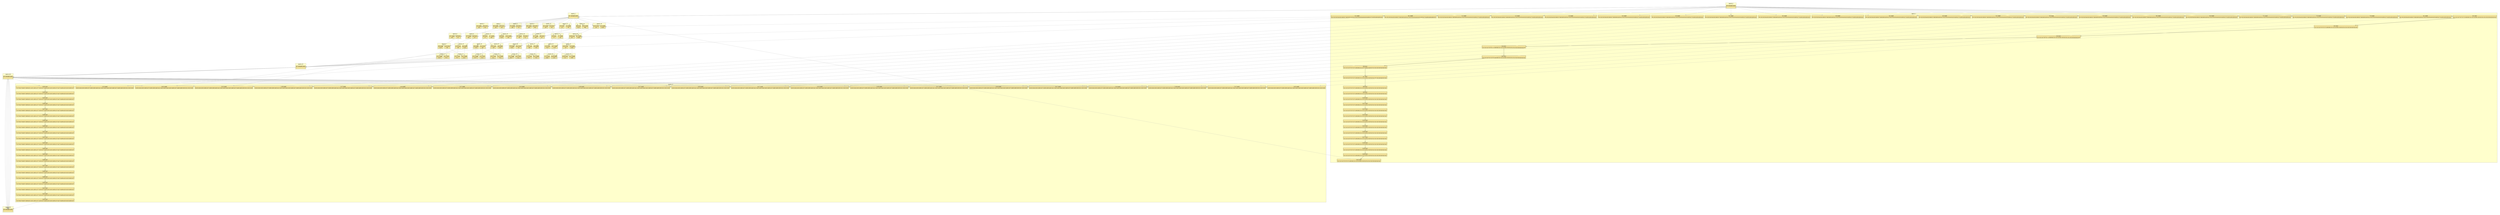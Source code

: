digraph{node[shape=none margin=0 style=filled colorscheme=ylorrd9 fillcolor=2];compound=true;splines=line;subgraph clusterdummy0_0{style=invis;subgraph clusterdummy0_1{style=invis;subgraph clusterdummy0_2{style=invis;subgraph cluster0{style=dashed;colorscheme=ylorrd9;bgcolor=1;edge[arrowhead=empty];label=epoch_0;188[label=<<table border="0" cellborder="0" cellspacing="0"><tr><td>0:0 merged_barr</td></tr><hr/><tr><td> </td></tr></table>>];}}}}subgraph clusterdummy1_0{style=invis;subgraph clusterdummy1_1{style=invis;subgraph clusterdummy1_2{style=invis;subgraph cluster1{style=dashed;colorscheme=ylorrd9;bgcolor=1;edge[arrowhead=empty];label=epoch_1;1[label=<<table border="0" cellborder="0" cellspacing="0"><tr><td>0:1 recv</td></tr><hr/><tr><td> 1:1 1:2 1:3 7:3 7:2 7:1 6:3 6:2 2:1 2:2 2:3 6:1 5:3 5:2 5:1 3:1 3:2 3:3 4:3 4:2 4:1 </td></tr></table>>];2[label=<<table border="0" cellborder="0" cellspacing="0"><tr><td>0:2 recv</td></tr><hr/><tr><td> 1:1 1:2 1:3 7:3 7:2 7:1 6:3 6:2 2:1 2:2 2:3 6:1 5:3 5:2 5:1 3:1 3:2 3:3 4:3 4:2 4:1 </td></tr></table>>];1->2;3[label=<<table border="0" cellborder="0" cellspacing="0"><tr><td>0:3 recv</td></tr><hr/><tr><td> 1:1 1:2 1:3 7:3 7:2 7:1 6:3 6:2 2:1 2:2 2:3 6:1 5:3 5:2 5:1 3:1 3:2 3:3 4:3 4:2 4:1 </td></tr></table>>];2->3;4[label=<<table border="0" cellborder="0" cellspacing="0"><tr><td>0:4 recv</td></tr><hr/><tr><td> 1:1 1:2 1:3 7:3 7:2 7:1 6:3 6:2 2:1 2:2 2:3 6:1 5:3 5:2 5:1 3:1 3:2 3:3 4:3 4:2 4:1 </td></tr></table>>];3->4;5[label=<<table border="0" cellborder="0" cellspacing="0"><tr><td>0:5 recv</td></tr><hr/><tr><td> 1:1 1:2 1:3 7:3 7:2 7:1 6:3 6:2 2:1 2:2 2:3 6:1 5:3 5:2 5:1 3:1 3:2 3:3 4:3 4:2 4:1 </td></tr></table>>];4->5;6[label=<<table border="0" cellborder="0" cellspacing="0"><tr><td>0:6 recv</td></tr><hr/><tr><td> 1:1 1:2 1:3 7:3 7:2 7:1 6:3 6:2 2:1 2:2 2:3 6:1 5:3 5:2 5:1 3:1 3:2 3:3 4:3 4:2 4:1 </td></tr></table>>];5->6;7[label=<<table border="0" cellborder="0" cellspacing="0"><tr><td>0:7 recv</td></tr><hr/><tr><td> 1:1 1:2 1:3 7:3 7:2 7:1 6:3 6:2 2:1 2:2 2:3 6:1 5:3 5:2 5:1 3:1 3:2 3:3 4:3 4:2 4:1 </td></tr></table>>];6->7;8[label=<<table border="0" cellborder="0" cellspacing="0"><tr><td>0:8 recv</td></tr><hr/><tr><td> 1:1 1:2 1:3 7:3 7:2 7:1 6:3 6:2 2:1 2:2 2:3 6:1 5:3 5:2 5:1 3:1 3:2 3:3 4:3 4:2 4:1 </td></tr></table>>];7->8;9[label=<<table border="0" cellborder="0" cellspacing="0"><tr><td>0:9 recv</td></tr><hr/><tr><td> 1:1 1:2 1:3 7:3 7:2 7:1 6:3 6:2 2:1 2:2 2:3 6:1 5:3 5:2 5:1 3:1 3:2 3:3 4:3 4:2 4:1 </td></tr></table>>];8->9;10[label=<<table border="0" cellborder="0" cellspacing="0"><tr><td>0:10 recv</td></tr><hr/><tr><td> 1:1 1:2 1:3 7:3 7:2 7:1 6:3 6:2 2:1 2:2 2:3 6:1 5:3 5:2 5:1 3:1 3:2 3:3 4:3 4:2 4:1 </td></tr></table>>];9->10;11[label=<<table border="0" cellborder="0" cellspacing="0"><tr><td>0:11 recv</td></tr><hr/><tr><td> 1:1 1:2 1:3 7:3 7:2 7:1 6:3 6:2 2:1 2:2 2:3 6:1 5:3 5:2 5:1 3:1 3:2 3:3 4:3 4:2 4:1 </td></tr></table>>];10->11;12[label=<<table border="0" cellborder="0" cellspacing="0"><tr><td>0:12 recv</td></tr><hr/><tr><td> 1:1 1:2 1:3 7:3 7:2 7:1 6:3 6:2 2:1 2:2 2:3 6:1 5:3 5:2 5:1 3:1 3:2 3:3 4:3 4:2 4:1 </td></tr></table>>];11->12;13[label=<<table border="0" cellborder="0" cellspacing="0"><tr><td>0:13 recv</td></tr><hr/><tr><td> 1:1 1:2 1:3 7:3 7:2 7:1 6:3 6:2 2:1 2:2 2:3 6:1 5:3 5:2 5:1 3:1 3:2 3:3 4:3 4:2 4:1 </td></tr></table>>];12->13;14[label=<<table border="0" cellborder="0" cellspacing="0"><tr><td>0:14 recv</td></tr><hr/><tr><td> 1:1 1:2 1:3 7:3 7:2 7:1 6:3 6:2 2:1 2:2 2:3 6:1 5:3 5:2 5:1 3:1 3:2 3:3 4:3 4:2 4:1 </td></tr></table>>];13->14;15[label=<<table border="0" cellborder="0" cellspacing="0"><tr><td>0:15 recv</td></tr><hr/><tr><td> 1:1 1:2 1:3 7:3 7:2 7:1 6:3 6:2 2:1 2:2 2:3 6:1 5:3 5:2 5:1 3:1 3:2 3:3 4:3 4:2 4:1 </td></tr></table>>];14->15;16[label=<<table border="0" cellborder="0" cellspacing="0"><tr><td>0:16 recv</td></tr><hr/><tr><td> 1:1 1:2 1:3 7:3 7:2 7:1 6:3 6:2 2:1 2:2 2:3 6:1 5:3 5:2 5:1 3:1 3:2 3:3 4:3 4:2 4:1 </td></tr></table>>];15->16;17[label=<<table border="0" cellborder="0" cellspacing="0"><tr><td>0:17 recv</td></tr><hr/><tr><td> 1:1 1:2 1:3 7:3 7:2 7:1 6:3 6:2 2:1 2:2 2:3 6:1 5:3 5:2 5:1 3:1 3:2 3:3 4:3 4:2 4:1 </td></tr></table>>];16->17;18[label=<<table border="0" cellborder="0" cellspacing="0"><tr><td>0:18 recv</td></tr><hr/><tr><td> 1:1 1:2 1:3 7:3 7:2 7:1 6:3 6:2 2:1 2:2 2:3 6:1 5:3 5:2 5:1 3:1 3:2 3:3 4:3 4:2 4:1 </td></tr></table>>];17->18;19[label=<<table border="0" cellborder="0" cellspacing="0"><tr><td>0:19 recv</td></tr><hr/><tr><td> 1:1 1:2 1:3 7:3 7:2 7:1 6:3 6:2 2:1 2:2 2:3 6:1 5:3 5:2 5:1 3:1 3:2 3:3 4:3 4:2 4:1 </td></tr></table>>];18->19;20[label=<<table border="0" cellborder="0" cellspacing="0"><tr><td>0:20 recv</td></tr><hr/><tr><td> 1:1 1:2 1:3 7:3 7:2 7:1 6:3 6:2 2:1 2:2 2:3 6:1 5:3 5:2 5:1 3:1 3:2 3:3 4:3 4:2 4:1 </td></tr></table>>];19->20;21[label=<<table border="0" cellborder="0" cellspacing="0"><tr><td>0:21 recv</td></tr><hr/><tr><td> 1:1 1:2 1:3 7:3 7:2 7:1 6:3 6:2 2:1 2:2 2:3 6:1 5:3 5:2 5:1 3:1 3:2 3:3 4:3 4:2 4:1 </td></tr></table>>];20->21;56[label=<<table border="0" cellborder="0" cellspacing="0"><tr><td>1:1 send</td></tr><hr/><tr><td> 0:1 0:2 0:3 0:4 0:5 0:6 0:7 0:8 0:9 0:10 0:11 0:12 0:13 0:14 0:15 0:16 0:17 0:18 0:19 0:20 0:21 </td></tr></table>>];57[label=<<table border="0" cellborder="0" cellspacing="0"><tr><td>1:2 send</td></tr><hr/><tr><td> 0:1 0:2 0:3 0:4 0:5 0:6 0:7 0:8 0:9 0:10 0:11 0:12 0:13 0:14 0:15 0:16 0:17 0:18 0:19 0:20 0:21 </td></tr></table>>];58[label=<<table border="0" cellborder="0" cellspacing="0"><tr><td>1:3 send</td></tr><hr/><tr><td> 0:1 0:2 0:3 0:4 0:5 0:6 0:7 0:8 0:9 0:10 0:11 0:12 0:13 0:14 0:15 0:16 0:17 0:18 0:19 0:20 0:21 </td></tr></table>>];75[label=<<table border="0" cellborder="0" cellspacing="0"><tr><td>2:1 send</td></tr><hr/><tr><td> 0:1 0:2 0:3 0:4 0:5 0:6 0:7 0:8 0:9 0:10 0:11 0:12 0:13 0:14 0:15 0:16 0:17 0:18 0:19 0:20 0:21 </td></tr></table>>];76[label=<<table border="0" cellborder="0" cellspacing="0"><tr><td>2:2 send</td></tr><hr/><tr><td> 0:1 0:2 0:3 0:4 0:5 0:6 0:7 0:8 0:9 0:10 0:11 0:12 0:13 0:14 0:15 0:16 0:17 0:18 0:19 0:20 0:21 </td></tr></table>>];77[label=<<table border="0" cellborder="0" cellspacing="0"><tr><td>2:3 send</td></tr><hr/><tr><td> 0:1 0:2 0:3 0:4 0:5 0:6 0:7 0:8 0:9 0:10 0:11 0:12 0:13 0:14 0:15 0:16 0:17 0:18 0:19 0:20 0:21 </td></tr></table>>];94[label=<<table border="0" cellborder="0" cellspacing="0"><tr><td>3:1 send</td></tr><hr/><tr><td> 0:1 0:2 0:3 0:4 0:5 0:6 0:7 0:8 0:9 0:10 0:11 0:12 0:13 0:14 0:15 0:16 0:17 0:18 0:19 0:20 0:21 </td></tr></table>>];95[label=<<table border="0" cellborder="0" cellspacing="0"><tr><td>3:2 send</td></tr><hr/><tr><td> 0:1 0:2 0:3 0:4 0:5 0:6 0:7 0:8 0:9 0:10 0:11 0:12 0:13 0:14 0:15 0:16 0:17 0:18 0:19 0:20 0:21 </td></tr></table>>];96[label=<<table border="0" cellborder="0" cellspacing="0"><tr><td>3:3 send</td></tr><hr/><tr><td> 0:1 0:2 0:3 0:4 0:5 0:6 0:7 0:8 0:9 0:10 0:11 0:12 0:13 0:14 0:15 0:16 0:17 0:18 0:19 0:20 0:21 </td></tr></table>>];113[label=<<table border="0" cellborder="0" cellspacing="0"><tr><td>4:1 send</td></tr><hr/><tr><td> 0:1 0:2 0:3 0:4 0:5 0:6 0:7 0:8 0:9 0:10 0:11 0:12 0:13 0:14 0:15 0:16 0:17 0:18 0:19 0:20 0:21 </td></tr></table>>];114[label=<<table border="0" cellborder="0" cellspacing="0"><tr><td>4:2 send</td></tr><hr/><tr><td> 0:1 0:2 0:3 0:4 0:5 0:6 0:7 0:8 0:9 0:10 0:11 0:12 0:13 0:14 0:15 0:16 0:17 0:18 0:19 0:20 0:21 </td></tr></table>>];115[label=<<table border="0" cellborder="0" cellspacing="0"><tr><td>4:3 send</td></tr><hr/><tr><td> 0:1 0:2 0:3 0:4 0:5 0:6 0:7 0:8 0:9 0:10 0:11 0:12 0:13 0:14 0:15 0:16 0:17 0:18 0:19 0:20 0:21 </td></tr></table>>];132[label=<<table border="0" cellborder="0" cellspacing="0"><tr><td>5:1 send</td></tr><hr/><tr><td> 0:1 0:2 0:3 0:4 0:5 0:6 0:7 0:8 0:9 0:10 0:11 0:12 0:13 0:14 0:15 0:16 0:17 0:18 0:19 0:20 0:21 </td></tr></table>>];133[label=<<table border="0" cellborder="0" cellspacing="0"><tr><td>5:2 send</td></tr><hr/><tr><td> 0:1 0:2 0:3 0:4 0:5 0:6 0:7 0:8 0:9 0:10 0:11 0:12 0:13 0:14 0:15 0:16 0:17 0:18 0:19 0:20 0:21 </td></tr></table>>];134[label=<<table border="0" cellborder="0" cellspacing="0"><tr><td>5:3 send</td></tr><hr/><tr><td> 0:1 0:2 0:3 0:4 0:5 0:6 0:7 0:8 0:9 0:10 0:11 0:12 0:13 0:14 0:15 0:16 0:17 0:18 0:19 0:20 0:21 </td></tr></table>>];151[label=<<table border="0" cellborder="0" cellspacing="0"><tr><td>6:1 send</td></tr><hr/><tr><td> 0:1 0:2 0:3 0:4 0:5 0:6 0:7 0:8 0:9 0:10 0:11 0:12 0:13 0:14 0:15 0:16 0:17 0:18 0:19 0:20 0:21 </td></tr></table>>];152[label=<<table border="0" cellborder="0" cellspacing="0"><tr><td>6:2 send</td></tr><hr/><tr><td> 0:1 0:2 0:3 0:4 0:5 0:6 0:7 0:8 0:9 0:10 0:11 0:12 0:13 0:14 0:15 0:16 0:17 0:18 0:19 0:20 0:21 </td></tr></table>>];153[label=<<table border="0" cellborder="0" cellspacing="0"><tr><td>6:3 send</td></tr><hr/><tr><td> 0:1 0:2 0:3 0:4 0:5 0:6 0:7 0:8 0:9 0:10 0:11 0:12 0:13 0:14 0:15 0:16 0:17 0:18 0:19 0:20 0:21 </td></tr></table>>];170[label=<<table border="0" cellborder="0" cellspacing="0"><tr><td>7:1 send</td></tr><hr/><tr><td> 0:1 0:2 0:3 0:4 0:5 0:6 0:7 0:8 0:9 0:10 0:11 0:12 0:13 0:14 0:15 0:16 0:17 0:18 0:19 0:20 0:21 </td></tr></table>>];171[label=<<table border="0" cellborder="0" cellspacing="0"><tr><td>7:2 send</td></tr><hr/><tr><td> 0:1 0:2 0:3 0:4 0:5 0:6 0:7 0:8 0:9 0:10 0:11 0:12 0:13 0:14 0:15 0:16 0:17 0:18 0:19 0:20 0:21 </td></tr></table>>];172[label=<<table border="0" cellborder="0" cellspacing="0"><tr><td>7:3 send</td></tr><hr/><tr><td> 0:1 0:2 0:3 0:4 0:5 0:6 0:7 0:8 0:9 0:10 0:11 0:12 0:13 0:14 0:15 0:16 0:17 0:18 0:19 0:20 0:21 </td></tr></table>>];}}}}subgraph clusterdummy2_0{style=invis;subgraph clusterdummy2_1{style=invis;subgraph clusterdummy2_2{style=invis;subgraph cluster2{style=dashed;colorscheme=ylorrd9;bgcolor=1;edge[arrowhead=empty];label=epoch_2;189[label=<<table border="0" cellborder="0" cellspacing="0"><tr><td>0:1 merged_barr</td></tr><hr/><tr><td> </td></tr></table>>];}}}}subgraph clusterdummy3_0{style=invis;subgraph clusterdummy3_1{style=invis;subgraph clusterdummy3_2{style=invis;subgraph cluster3{style=dashed;colorscheme=ylorrd9;bgcolor=1;edge[arrowhead=empty];label=epoch_3;137[label=<<table border="0" cellborder="0" cellspacing="0"><tr><td>5:6 recv</td></tr><hr/><tr><td> 7:5 </td></tr></table>>];174[label=<<table border="0" cellborder="0" cellspacing="0"><tr><td>7:5 send</td></tr><hr/><tr><td> 5:6 </td></tr></table>>];}}}}subgraph clusterdummy4_0{style=invis;subgraph clusterdummy4_1{style=invis;subgraph clusterdummy4_2{style=invis;subgraph cluster4{style=dashed;colorscheme=ylorrd9;bgcolor=1;edge[arrowhead=empty];label=epoch_4;118[label=<<table border="0" cellborder="0" cellspacing="0"><tr><td>4:6 recv</td></tr><hr/><tr><td> 6:5 </td></tr></table>>];155[label=<<table border="0" cellborder="0" cellspacing="0"><tr><td>6:5 send</td></tr><hr/><tr><td> 4:6 </td></tr></table>>];}}}}subgraph clusterdummy5_0{style=invis;subgraph clusterdummy5_1{style=invis;subgraph clusterdummy5_2{style=invis;subgraph cluster5{style=dashed;colorscheme=ylorrd9;bgcolor=1;edge[arrowhead=empty];label=epoch_5;99[label=<<table border="0" cellborder="0" cellspacing="0"><tr><td>3:6 recv</td></tr><hr/><tr><td> 5:5 </td></tr></table>>];136[label=<<table border="0" cellborder="0" cellspacing="0"><tr><td>5:5 send</td></tr><hr/><tr><td> 3:6 </td></tr></table>>];}}}}subgraph clusterdummy6_0{style=invis;subgraph clusterdummy6_1{style=invis;subgraph clusterdummy6_2{style=invis;subgraph cluster6{style=dashed;colorscheme=ylorrd9;bgcolor=1;edge[arrowhead=empty];label=epoch_6;100[label=<<table border="0" cellborder="0" cellspacing="0"><tr><td>3:7 send</td></tr><hr/><tr><td> 5:8 </td></tr></table>>];139[label=<<table border="0" cellborder="0" cellspacing="0"><tr><td>5:8 recv</td></tr><hr/><tr><td> 3:7 </td></tr></table>>];}}}}subgraph clusterdummy7_0{style=invis;subgraph clusterdummy7_1{style=invis;subgraph clusterdummy7_2{style=invis;subgraph cluster7{style=dashed;colorscheme=ylorrd9;bgcolor=1;edge[arrowhead=empty];label=epoch_7;80[label=<<table border="0" cellborder="0" cellspacing="0"><tr><td>2:6 recv</td></tr><hr/><tr><td> 4:5 </td></tr></table>>];117[label=<<table border="0" cellborder="0" cellspacing="0"><tr><td>4:5 send</td></tr><hr/><tr><td> 2:6 </td></tr></table>>];}}}}subgraph clusterdummy8_0{style=invis;subgraph clusterdummy8_1{style=invis;subgraph clusterdummy8_2{style=invis;subgraph cluster8{style=dashed;colorscheme=ylorrd9;bgcolor=1;edge[arrowhead=empty];label=epoch_8;81[label=<<table border="0" cellborder="0" cellspacing="0"><tr><td>2:7 send</td></tr><hr/><tr><td> 4:8 </td></tr></table>>];120[label=<<table border="0" cellborder="0" cellspacing="0"><tr><td>4:8 recv</td></tr><hr/><tr><td> 2:7 </td></tr></table>>];}}}}subgraph clusterdummy9_0{style=invis;subgraph clusterdummy9_1{style=invis;subgraph clusterdummy9_2{style=invis;subgraph cluster9{style=dashed;colorscheme=ylorrd9;bgcolor=1;edge[arrowhead=empty];label=epoch_9;122[label=<<table border="0" cellborder="0" cellspacing="0"><tr><td>4:10 recv</td></tr><hr/><tr><td> 5:9 </td></tr></table>>];140[label=<<table border="0" cellborder="0" cellspacing="0"><tr><td>5:9 send</td></tr><hr/><tr><td> 4:10 </td></tr></table>>];}}}}subgraph clusterdummy10_0{style=invis;subgraph clusterdummy10_1{style=invis;subgraph clusterdummy10_2{style=invis;subgraph cluster10{style=dashed;colorscheme=ylorrd9;bgcolor=1;edge[arrowhead=empty];label=epoch_10;121[label=<<table border="0" cellborder="0" cellspacing="0"><tr><td>4:9 send</td></tr><hr/><tr><td> 5:10 </td></tr></table>>];141[label=<<table border="0" cellborder="0" cellspacing="0"><tr><td>5:10 recv</td></tr><hr/><tr><td> 4:9 </td></tr></table>>];}}}}subgraph clusterdummy11_0{style=invis;subgraph clusterdummy11_1{style=invis;subgraph clusterdummy11_2{style=invis;subgraph cluster11{style=dashed;colorscheme=ylorrd9;bgcolor=1;edge[arrowhead=empty];label=epoch_11;124[label=<<table border="0" cellborder="0" cellspacing="0"><tr><td>4:12 recv</td></tr><hr/><tr><td> 5:11 </td></tr></table>>];142[label=<<table border="0" cellborder="0" cellspacing="0"><tr><td>5:11 send</td></tr><hr/><tr><td> 4:12 </td></tr></table>>];}}}}subgraph clusterdummy12_0{style=invis;subgraph clusterdummy12_1{style=invis;subgraph clusterdummy12_2{style=invis;subgraph cluster12{style=dashed;colorscheme=ylorrd9;bgcolor=1;edge[arrowhead=empty];label=epoch_12;123[label=<<table border="0" cellborder="0" cellspacing="0"><tr><td>4:11 send</td></tr><hr/><tr><td> 5:12 </td></tr></table>>];143[label=<<table border="0" cellborder="0" cellspacing="0"><tr><td>5:12 recv</td></tr><hr/><tr><td> 4:11 </td></tr></table>>];}}}}subgraph clusterdummy13_0{style=invis;subgraph clusterdummy13_1{style=invis;subgraph clusterdummy13_2{style=invis;subgraph cluster13{style=dashed;colorscheme=ylorrd9;bgcolor=1;edge[arrowhead=empty];label=epoch_13;61[label=<<table border="0" cellborder="0" cellspacing="0"><tr><td>1:6 recv</td></tr><hr/><tr><td> 3:5 </td></tr></table>>];98[label=<<table border="0" cellborder="0" cellspacing="0"><tr><td>3:5 send</td></tr><hr/><tr><td> 1:6 </td></tr></table>>];}}}}subgraph clusterdummy14_0{style=invis;subgraph clusterdummy14_1{style=invis;subgraph clusterdummy14_2{style=invis;subgraph cluster14{style=dashed;colorscheme=ylorrd9;bgcolor=1;edge[arrowhead=empty];label=epoch_14;62[label=<<table border="0" cellborder="0" cellspacing="0"><tr><td>1:7 send</td></tr><hr/><tr><td> 3:8 </td></tr></table>>];101[label=<<table border="0" cellborder="0" cellspacing="0"><tr><td>3:8 recv</td></tr><hr/><tr><td> 1:7 </td></tr></table>>];}}}}subgraph clusterdummy15_0{style=invis;subgraph clusterdummy15_1{style=invis;subgraph clusterdummy15_2{style=invis;subgraph cluster15{style=dashed;colorscheme=ylorrd9;bgcolor=1;edge[arrowhead=empty];label=epoch_15;60[label=<<table border="0" cellborder="0" cellspacing="0"><tr><td>1:5 send</td></tr><hr/><tr><td> 7:6 </td></tr></table>>];175[label=<<table border="0" cellborder="0" cellspacing="0"><tr><td>7:6 recv</td></tr><hr/><tr><td> 1:5 </td></tr></table>>];}}}}subgraph clusterdummy16_0{style=invis;subgraph clusterdummy16_1{style=invis;subgraph clusterdummy16_2{style=invis;subgraph cluster16{style=dashed;colorscheme=ylorrd9;bgcolor=1;edge[arrowhead=empty];label=epoch_16;138[label=<<table border="0" cellborder="0" cellspacing="0"><tr><td>5:7 send</td></tr><hr/><tr><td> 7:8 </td></tr></table>>];177[label=<<table border="0" cellborder="0" cellspacing="0"><tr><td>7:8 recv</td></tr><hr/><tr><td> 5:7 </td></tr></table>>];}}}}subgraph clusterdummy17_0{style=invis;subgraph clusterdummy17_1{style=invis;subgraph clusterdummy17_2{style=invis;subgraph cluster17{style=dashed;colorscheme=ylorrd9;bgcolor=1;edge[arrowhead=empty];label=epoch_17;63[label=<<table border="0" cellborder="0" cellspacing="0"><tr><td>1:8 recv</td></tr><hr/><tr><td> 7:7 </td></tr></table>>];176[label=<<table border="0" cellborder="0" cellspacing="0"><tr><td>7:7 send</td></tr><hr/><tr><td> 1:8 </td></tr></table>>];}}}}subgraph clusterdummy18_0{style=invis;subgraph clusterdummy18_1{style=invis;subgraph clusterdummy18_2{style=invis;subgraph cluster18{style=dashed;colorscheme=ylorrd9;bgcolor=1;edge[arrowhead=empty];label=epoch_18;24[label=<<table border="0" cellborder="0" cellspacing="0"><tr><td>0:24 recv</td></tr><hr/><tr><td> 2:5 </td></tr></table>>];79[label=<<table border="0" cellborder="0" cellspacing="0"><tr><td>2:5 send</td></tr><hr/><tr><td> 0:24 </td></tr></table>>];}}}}subgraph clusterdummy19_0{style=invis;subgraph clusterdummy19_1{style=invis;subgraph clusterdummy19_2{style=invis;subgraph cluster19{style=dashed;colorscheme=ylorrd9;bgcolor=1;edge[arrowhead=empty];label=epoch_19;25[label=<<table border="0" cellborder="0" cellspacing="0"><tr><td>0:25 send</td></tr><hr/><tr><td> 2:8 </td></tr></table>>];82[label=<<table border="0" cellborder="0" cellspacing="0"><tr><td>2:8 recv</td></tr><hr/><tr><td> 0:25 </td></tr></table>>];}}}}subgraph clusterdummy20_0{style=invis;subgraph clusterdummy20_1{style=invis;subgraph clusterdummy20_2{style=invis;subgraph cluster20{style=dashed;colorscheme=ylorrd9;bgcolor=1;edge[arrowhead=empty];label=epoch_20;84[label=<<table border="0" cellborder="0" cellspacing="0"><tr><td>2:10 recv</td></tr><hr/><tr><td> 3:9 </td></tr></table>>];102[label=<<table border="0" cellborder="0" cellspacing="0"><tr><td>3:9 send</td></tr><hr/><tr><td> 2:10 </td></tr></table>>];}}}}subgraph clusterdummy21_0{style=invis;subgraph clusterdummy21_1{style=invis;subgraph clusterdummy21_2{style=invis;subgraph cluster21{style=dashed;colorscheme=ylorrd9;bgcolor=1;edge[arrowhead=empty];label=epoch_21;83[label=<<table border="0" cellborder="0" cellspacing="0"><tr><td>2:9 send</td></tr><hr/><tr><td> 3:10 </td></tr></table>>];103[label=<<table border="0" cellborder="0" cellspacing="0"><tr><td>3:10 recv</td></tr><hr/><tr><td> 2:9 </td></tr></table>>];}}}}subgraph clusterdummy22_0{style=invis;subgraph clusterdummy22_1{style=invis;subgraph clusterdummy22_2{style=invis;subgraph cluster22{style=dashed;colorscheme=ylorrd9;bgcolor=1;edge[arrowhead=empty];label=epoch_22;86[label=<<table border="0" cellborder="0" cellspacing="0"><tr><td>2:12 recv</td></tr><hr/><tr><td> 3:11 </td></tr></table>>];104[label=<<table border="0" cellborder="0" cellspacing="0"><tr><td>3:11 send</td></tr><hr/><tr><td> 2:12 </td></tr></table>>];}}}}subgraph clusterdummy23_0{style=invis;subgraph clusterdummy23_1{style=invis;subgraph clusterdummy23_2{style=invis;subgraph cluster23{style=dashed;colorscheme=ylorrd9;bgcolor=1;edge[arrowhead=empty];label=epoch_23;85[label=<<table border="0" cellborder="0" cellspacing="0"><tr><td>2:11 send</td></tr><hr/><tr><td> 3:12 </td></tr></table>>];105[label=<<table border="0" cellborder="0" cellspacing="0"><tr><td>3:12 recv</td></tr><hr/><tr><td> 2:11 </td></tr></table>>];}}}}subgraph clusterdummy24_0{style=invis;subgraph clusterdummy24_1{style=invis;subgraph clusterdummy24_2{style=invis;subgraph cluster24{style=dashed;colorscheme=ylorrd9;bgcolor=1;edge[arrowhead=empty];label=epoch_24;23[label=<<table border="0" cellborder="0" cellspacing="0"><tr><td>0:23 send</td></tr><hr/><tr><td> 6:6 </td></tr></table>>];156[label=<<table border="0" cellborder="0" cellspacing="0"><tr><td>6:6 recv</td></tr><hr/><tr><td> 0:23 </td></tr></table>>];}}}}subgraph clusterdummy25_0{style=invis;subgraph clusterdummy25_1{style=invis;subgraph clusterdummy25_2{style=invis;subgraph cluster25{style=dashed;colorscheme=ylorrd9;bgcolor=1;edge[arrowhead=empty];label=epoch_25;119[label=<<table border="0" cellborder="0" cellspacing="0"><tr><td>4:7 send</td></tr><hr/><tr><td> 6:8 </td></tr></table>>];158[label=<<table border="0" cellborder="0" cellspacing="0"><tr><td>6:8 recv</td></tr><hr/><tr><td> 4:7 </td></tr></table>>];}}}}subgraph clusterdummy26_0{style=invis;subgraph clusterdummy26_1{style=invis;subgraph clusterdummy26_2{style=invis;subgraph cluster26{style=dashed;colorscheme=ylorrd9;bgcolor=1;edge[arrowhead=empty];label=epoch_26;160[label=<<table border="0" cellborder="0" cellspacing="0"><tr><td>6:10 recv</td></tr><hr/><tr><td> 7:9 </td></tr></table>>];178[label=<<table border="0" cellborder="0" cellspacing="0"><tr><td>7:9 send</td></tr><hr/><tr><td> 6:10 </td></tr></table>>];}}}}subgraph clusterdummy27_0{style=invis;subgraph clusterdummy27_1{style=invis;subgraph clusterdummy27_2{style=invis;subgraph cluster27{style=dashed;colorscheme=ylorrd9;bgcolor=1;edge[arrowhead=empty];label=epoch_27;159[label=<<table border="0" cellborder="0" cellspacing="0"><tr><td>6:9 send</td></tr><hr/><tr><td> 7:10 </td></tr></table>>];179[label=<<table border="0" cellborder="0" cellspacing="0"><tr><td>7:10 recv</td></tr><hr/><tr><td> 6:9 </td></tr></table>>];}}}}subgraph clusterdummy28_0{style=invis;subgraph clusterdummy28_1{style=invis;subgraph clusterdummy28_2{style=invis;subgraph cluster28{style=dashed;colorscheme=ylorrd9;bgcolor=1;edge[arrowhead=empty];label=epoch_28;162[label=<<table border="0" cellborder="0" cellspacing="0"><tr><td>6:12 recv</td></tr><hr/><tr><td> 7:11 </td></tr></table>>];180[label=<<table border="0" cellborder="0" cellspacing="0"><tr><td>7:11 send</td></tr><hr/><tr><td> 6:12 </td></tr></table>>];}}}}subgraph clusterdummy29_0{style=invis;subgraph clusterdummy29_1{style=invis;subgraph clusterdummy29_2{style=invis;subgraph cluster29{style=dashed;colorscheme=ylorrd9;bgcolor=1;edge[arrowhead=empty];label=epoch_29;161[label=<<table border="0" cellborder="0" cellspacing="0"><tr><td>6:11 send</td></tr><hr/><tr><td> 7:12 </td></tr></table>>];181[label=<<table border="0" cellborder="0" cellspacing="0"><tr><td>7:12 recv</td></tr><hr/><tr><td> 6:11 </td></tr></table>>];}}}}subgraph clusterdummy30_0{style=invis;subgraph clusterdummy30_1{style=invis;subgraph clusterdummy30_2{style=invis;subgraph cluster30{style=dashed;colorscheme=ylorrd9;bgcolor=1;edge[arrowhead=empty];label=epoch_30;26[label=<<table border="0" cellborder="0" cellspacing="0"><tr><td>0:26 recv</td></tr><hr/><tr><td> 6:7 </td></tr></table>>];157[label=<<table border="0" cellborder="0" cellspacing="0"><tr><td>6:7 send</td></tr><hr/><tr><td> 0:26 </td></tr></table>>];}}}}subgraph clusterdummy31_0{style=invis;subgraph clusterdummy31_1{style=invis;subgraph clusterdummy31_2{style=invis;subgraph cluster31{style=dashed;colorscheme=ylorrd9;bgcolor=1;edge[arrowhead=empty];label=epoch_31;28[label=<<table border="0" cellborder="0" cellspacing="0"><tr><td>0:28 recv</td></tr><hr/><tr><td> 1:9 </td></tr></table>>];64[label=<<table border="0" cellborder="0" cellspacing="0"><tr><td>1:9 send</td></tr><hr/><tr><td> 0:28 </td></tr></table>>];}}}}subgraph clusterdummy32_0{style=invis;subgraph clusterdummy32_1{style=invis;subgraph clusterdummy32_2{style=invis;subgraph cluster32{style=dashed;colorscheme=ylorrd9;bgcolor=1;edge[arrowhead=empty];label=epoch_32;27[label=<<table border="0" cellborder="0" cellspacing="0"><tr><td>0:27 send</td></tr><hr/><tr><td> 1:10 </td></tr></table>>];65[label=<<table border="0" cellborder="0" cellspacing="0"><tr><td>1:10 recv</td></tr><hr/><tr><td> 0:27 </td></tr></table>>];}}}}subgraph clusterdummy33_0{style=invis;subgraph clusterdummy33_1{style=invis;subgraph clusterdummy33_2{style=invis;subgraph cluster33{style=dashed;colorscheme=ylorrd9;bgcolor=1;edge[arrowhead=empty];label=epoch_33;30[label=<<table border="0" cellborder="0" cellspacing="0"><tr><td>0:30 recv</td></tr><hr/><tr><td> 1:11 </td></tr></table>>];66[label=<<table border="0" cellborder="0" cellspacing="0"><tr><td>1:11 send</td></tr><hr/><tr><td> 0:30 </td></tr></table>>];}}}}subgraph clusterdummy34_0{style=invis;subgraph clusterdummy34_1{style=invis;subgraph clusterdummy34_2{style=invis;subgraph cluster34{style=dashed;colorscheme=ylorrd9;bgcolor=1;edge[arrowhead=empty];label=epoch_34;29[label=<<table border="0" cellborder="0" cellspacing="0"><tr><td>0:29 send</td></tr><hr/><tr><td> 1:12 </td></tr></table>>];67[label=<<table border="0" cellborder="0" cellspacing="0"><tr><td>1:12 recv</td></tr><hr/><tr><td> 0:29 </td></tr></table>>];}}}}subgraph clusterdummy35_0{style=invis;subgraph clusterdummy35_1{style=invis;subgraph clusterdummy35_2{style=invis;subgraph cluster35{style=dashed;colorscheme=ylorrd9;bgcolor=1;edge[arrowhead=empty];label=epoch_35;190[label=<<table border="0" cellborder="0" cellspacing="0"><tr><td>0:2 merged_barr</td></tr><hr/><tr><td> </td></tr></table>>];}}}}subgraph clusterdummy36_0{style=invis;subgraph clusterdummy36_1{style=invis;subgraph clusterdummy36_2{style=invis;subgraph cluster36{style=dashed;colorscheme=ylorrd9;bgcolor=1;edge[arrowhead=empty];label=epoch_36;191[label=<<table border="0" cellborder="0" cellspacing="0"><tr><td>0:3 merged_barr</td></tr><hr/><tr><td> </td></tr></table>>];}}}}subgraph clusterdummy37_0{style=invis;subgraph clusterdummy37_1{style=invis;subgraph clusterdummy37_2{style=invis;subgraph cluster37{style=dashed;colorscheme=ylorrd9;bgcolor=1;edge[arrowhead=empty];label=epoch_37;33[label=<<table border="0" cellborder="0" cellspacing="0"><tr><td>0:33 recv</td></tr><hr/><tr><td> 7:17 6:17 6:16 7:16 6:15 1:15 1:16 1:17 7:15 5:17 5:16 5:15 2:15 2:16 2:17 4:17 4:16 4:15 3:15 3:16 3:17 </td></tr></table>>];34[label=<<table border="0" cellborder="0" cellspacing="0"><tr><td>0:34 recv</td></tr><hr/><tr><td> 7:17 6:17 6:16 7:16 6:15 1:15 1:16 1:17 7:15 5:17 5:16 5:15 2:15 2:16 2:17 4:17 4:16 4:15 3:15 3:16 3:17 </td></tr></table>>];33->34;35[label=<<table border="0" cellborder="0" cellspacing="0"><tr><td>0:35 recv</td></tr><hr/><tr><td> 7:17 6:17 6:16 7:16 6:15 1:15 1:16 1:17 7:15 5:17 5:16 5:15 2:15 2:16 2:17 4:17 4:16 4:15 3:15 3:16 3:17 </td></tr></table>>];34->35;36[label=<<table border="0" cellborder="0" cellspacing="0"><tr><td>0:36 recv</td></tr><hr/><tr><td> 7:17 6:17 6:16 7:16 6:15 1:15 1:16 1:17 7:15 5:17 5:16 5:15 2:15 2:16 2:17 4:17 4:16 4:15 3:15 3:16 3:17 </td></tr></table>>];35->36;37[label=<<table border="0" cellborder="0" cellspacing="0"><tr><td>0:37 recv</td></tr><hr/><tr><td> 7:17 6:17 6:16 7:16 6:15 1:15 1:16 1:17 7:15 5:17 5:16 5:15 2:15 2:16 2:17 4:17 4:16 4:15 3:15 3:16 3:17 </td></tr></table>>];36->37;38[label=<<table border="0" cellborder="0" cellspacing="0"><tr><td>0:38 recv</td></tr><hr/><tr><td> 7:17 6:17 6:16 7:16 6:15 1:15 1:16 1:17 7:15 5:17 5:16 5:15 2:15 2:16 2:17 4:17 4:16 4:15 3:15 3:16 3:17 </td></tr></table>>];37->38;39[label=<<table border="0" cellborder="0" cellspacing="0"><tr><td>0:39 recv</td></tr><hr/><tr><td> 7:17 6:17 6:16 7:16 6:15 1:15 1:16 1:17 7:15 5:17 5:16 5:15 2:15 2:16 2:17 4:17 4:16 4:15 3:15 3:16 3:17 </td></tr></table>>];38->39;40[label=<<table border="0" cellborder="0" cellspacing="0"><tr><td>0:40 recv</td></tr><hr/><tr><td> 7:17 6:17 6:16 7:16 6:15 1:15 1:16 1:17 7:15 5:17 5:16 5:15 2:15 2:16 2:17 4:17 4:16 4:15 3:15 3:16 3:17 </td></tr></table>>];39->40;41[label=<<table border="0" cellborder="0" cellspacing="0"><tr><td>0:41 recv</td></tr><hr/><tr><td> 7:17 6:17 6:16 7:16 6:15 1:15 1:16 1:17 7:15 5:17 5:16 5:15 2:15 2:16 2:17 4:17 4:16 4:15 3:15 3:16 3:17 </td></tr></table>>];40->41;42[label=<<table border="0" cellborder="0" cellspacing="0"><tr><td>0:42 recv</td></tr><hr/><tr><td> 7:17 6:17 6:16 7:16 6:15 1:15 1:16 1:17 7:15 5:17 5:16 5:15 2:15 2:16 2:17 4:17 4:16 4:15 3:15 3:16 3:17 </td></tr></table>>];41->42;43[label=<<table border="0" cellborder="0" cellspacing="0"><tr><td>0:43 recv</td></tr><hr/><tr><td> 7:17 6:17 6:16 7:16 6:15 1:15 1:16 1:17 7:15 5:17 5:16 5:15 2:15 2:16 2:17 4:17 4:16 4:15 3:15 3:16 3:17 </td></tr></table>>];42->43;44[label=<<table border="0" cellborder="0" cellspacing="0"><tr><td>0:44 recv</td></tr><hr/><tr><td> 7:17 6:17 6:16 7:16 6:15 1:15 1:16 1:17 7:15 5:17 5:16 5:15 2:15 2:16 2:17 4:17 4:16 4:15 3:15 3:16 3:17 </td></tr></table>>];43->44;45[label=<<table border="0" cellborder="0" cellspacing="0"><tr><td>0:45 recv</td></tr><hr/><tr><td> 7:17 6:17 6:16 7:16 6:15 1:15 1:16 1:17 7:15 5:17 5:16 5:15 2:15 2:16 2:17 4:17 4:16 4:15 3:15 3:16 3:17 </td></tr></table>>];44->45;46[label=<<table border="0" cellborder="0" cellspacing="0"><tr><td>0:46 recv</td></tr><hr/><tr><td> 7:17 6:17 6:16 7:16 6:15 1:15 1:16 1:17 7:15 5:17 5:16 5:15 2:15 2:16 2:17 4:17 4:16 4:15 3:15 3:16 3:17 </td></tr></table>>];45->46;47[label=<<table border="0" cellborder="0" cellspacing="0"><tr><td>0:47 recv</td></tr><hr/><tr><td> 7:17 6:17 6:16 7:16 6:15 1:15 1:16 1:17 7:15 5:17 5:16 5:15 2:15 2:16 2:17 4:17 4:16 4:15 3:15 3:16 3:17 </td></tr></table>>];46->47;48[label=<<table border="0" cellborder="0" cellspacing="0"><tr><td>0:48 recv</td></tr><hr/><tr><td> 7:17 6:17 6:16 7:16 6:15 1:15 1:16 1:17 7:15 5:17 5:16 5:15 2:15 2:16 2:17 4:17 4:16 4:15 3:15 3:16 3:17 </td></tr></table>>];47->48;49[label=<<table border="0" cellborder="0" cellspacing="0"><tr><td>0:49 recv</td></tr><hr/><tr><td> 7:17 6:17 6:16 7:16 6:15 1:15 1:16 1:17 7:15 5:17 5:16 5:15 2:15 2:16 2:17 4:17 4:16 4:15 3:15 3:16 3:17 </td></tr></table>>];48->49;50[label=<<table border="0" cellborder="0" cellspacing="0"><tr><td>0:50 recv</td></tr><hr/><tr><td> 7:17 6:17 6:16 7:16 6:15 1:15 1:16 1:17 7:15 5:17 5:16 5:15 2:15 2:16 2:17 4:17 4:16 4:15 3:15 3:16 3:17 </td></tr></table>>];49->50;51[label=<<table border="0" cellborder="0" cellspacing="0"><tr><td>0:51 recv</td></tr><hr/><tr><td> 7:17 6:17 6:16 7:16 6:15 1:15 1:16 1:17 7:15 5:17 5:16 5:15 2:15 2:16 2:17 4:17 4:16 4:15 3:15 3:16 3:17 </td></tr></table>>];50->51;52[label=<<table border="0" cellborder="0" cellspacing="0"><tr><td>0:52 recv</td></tr><hr/><tr><td> 7:17 6:17 6:16 7:16 6:15 1:15 1:16 1:17 7:15 5:17 5:16 5:15 2:15 2:16 2:17 4:17 4:16 4:15 3:15 3:16 3:17 </td></tr></table>>];51->52;53[label=<<table border="0" cellborder="0" cellspacing="0"><tr><td>0:53 recv</td></tr><hr/><tr><td> 7:17 6:17 6:16 7:16 6:15 1:15 1:16 1:17 7:15 5:17 5:16 5:15 2:15 2:16 2:17 4:17 4:16 4:15 3:15 3:16 3:17 </td></tr></table>>];52->53;70[label=<<table border="0" cellborder="0" cellspacing="0"><tr><td>1:15 send</td></tr><hr/><tr><td> 0:33 0:34 0:35 0:36 0:37 0:38 0:39 0:40 0:41 0:42 0:43 0:44 0:45 0:46 0:47 0:48 0:49 0:50 0:51 0:52 0:53 </td></tr></table>>];71[label=<<table border="0" cellborder="0" cellspacing="0"><tr><td>1:16 send</td></tr><hr/><tr><td> 0:33 0:34 0:35 0:36 0:37 0:38 0:39 0:40 0:41 0:42 0:43 0:44 0:45 0:46 0:47 0:48 0:49 0:50 0:51 0:52 0:53 </td></tr></table>>];72[label=<<table border="0" cellborder="0" cellspacing="0"><tr><td>1:17 send</td></tr><hr/><tr><td> 0:33 0:34 0:35 0:36 0:37 0:38 0:39 0:40 0:41 0:42 0:43 0:44 0:45 0:46 0:47 0:48 0:49 0:50 0:51 0:52 0:53 </td></tr></table>>];89[label=<<table border="0" cellborder="0" cellspacing="0"><tr><td>2:15 send</td></tr><hr/><tr><td> 0:33 0:34 0:35 0:36 0:37 0:38 0:39 0:40 0:41 0:42 0:43 0:44 0:45 0:46 0:47 0:48 0:49 0:50 0:51 0:52 0:53 </td></tr></table>>];90[label=<<table border="0" cellborder="0" cellspacing="0"><tr><td>2:16 send</td></tr><hr/><tr><td> 0:33 0:34 0:35 0:36 0:37 0:38 0:39 0:40 0:41 0:42 0:43 0:44 0:45 0:46 0:47 0:48 0:49 0:50 0:51 0:52 0:53 </td></tr></table>>];91[label=<<table border="0" cellborder="0" cellspacing="0"><tr><td>2:17 send</td></tr><hr/><tr><td> 0:33 0:34 0:35 0:36 0:37 0:38 0:39 0:40 0:41 0:42 0:43 0:44 0:45 0:46 0:47 0:48 0:49 0:50 0:51 0:52 0:53 </td></tr></table>>];108[label=<<table border="0" cellborder="0" cellspacing="0"><tr><td>3:15 send</td></tr><hr/><tr><td> 0:33 0:34 0:35 0:36 0:37 0:38 0:39 0:40 0:41 0:42 0:43 0:44 0:45 0:46 0:47 0:48 0:49 0:50 0:51 0:52 0:53 </td></tr></table>>];109[label=<<table border="0" cellborder="0" cellspacing="0"><tr><td>3:16 send</td></tr><hr/><tr><td> 0:33 0:34 0:35 0:36 0:37 0:38 0:39 0:40 0:41 0:42 0:43 0:44 0:45 0:46 0:47 0:48 0:49 0:50 0:51 0:52 0:53 </td></tr></table>>];110[label=<<table border="0" cellborder="0" cellspacing="0"><tr><td>3:17 send</td></tr><hr/><tr><td> 0:33 0:34 0:35 0:36 0:37 0:38 0:39 0:40 0:41 0:42 0:43 0:44 0:45 0:46 0:47 0:48 0:49 0:50 0:51 0:52 0:53 </td></tr></table>>];127[label=<<table border="0" cellborder="0" cellspacing="0"><tr><td>4:15 send</td></tr><hr/><tr><td> 0:33 0:34 0:35 0:36 0:37 0:38 0:39 0:40 0:41 0:42 0:43 0:44 0:45 0:46 0:47 0:48 0:49 0:50 0:51 0:52 0:53 </td></tr></table>>];128[label=<<table border="0" cellborder="0" cellspacing="0"><tr><td>4:16 send</td></tr><hr/><tr><td> 0:33 0:34 0:35 0:36 0:37 0:38 0:39 0:40 0:41 0:42 0:43 0:44 0:45 0:46 0:47 0:48 0:49 0:50 0:51 0:52 0:53 </td></tr></table>>];129[label=<<table border="0" cellborder="0" cellspacing="0"><tr><td>4:17 send</td></tr><hr/><tr><td> 0:33 0:34 0:35 0:36 0:37 0:38 0:39 0:40 0:41 0:42 0:43 0:44 0:45 0:46 0:47 0:48 0:49 0:50 0:51 0:52 0:53 </td></tr></table>>];146[label=<<table border="0" cellborder="0" cellspacing="0"><tr><td>5:15 send</td></tr><hr/><tr><td> 0:33 0:34 0:35 0:36 0:37 0:38 0:39 0:40 0:41 0:42 0:43 0:44 0:45 0:46 0:47 0:48 0:49 0:50 0:51 0:52 0:53 </td></tr></table>>];147[label=<<table border="0" cellborder="0" cellspacing="0"><tr><td>5:16 send</td></tr><hr/><tr><td> 0:33 0:34 0:35 0:36 0:37 0:38 0:39 0:40 0:41 0:42 0:43 0:44 0:45 0:46 0:47 0:48 0:49 0:50 0:51 0:52 0:53 </td></tr></table>>];148[label=<<table border="0" cellborder="0" cellspacing="0"><tr><td>5:17 send</td></tr><hr/><tr><td> 0:33 0:34 0:35 0:36 0:37 0:38 0:39 0:40 0:41 0:42 0:43 0:44 0:45 0:46 0:47 0:48 0:49 0:50 0:51 0:52 0:53 </td></tr></table>>];165[label=<<table border="0" cellborder="0" cellspacing="0"><tr><td>6:15 send</td></tr><hr/><tr><td> 0:33 0:34 0:35 0:36 0:37 0:38 0:39 0:40 0:41 0:42 0:43 0:44 0:45 0:46 0:47 0:48 0:49 0:50 0:51 0:52 0:53 </td></tr></table>>];166[label=<<table border="0" cellborder="0" cellspacing="0"><tr><td>6:16 send</td></tr><hr/><tr><td> 0:33 0:34 0:35 0:36 0:37 0:38 0:39 0:40 0:41 0:42 0:43 0:44 0:45 0:46 0:47 0:48 0:49 0:50 0:51 0:52 0:53 </td></tr></table>>];167[label=<<table border="0" cellborder="0" cellspacing="0"><tr><td>6:17 send</td></tr><hr/><tr><td> 0:33 0:34 0:35 0:36 0:37 0:38 0:39 0:40 0:41 0:42 0:43 0:44 0:45 0:46 0:47 0:48 0:49 0:50 0:51 0:52 0:53 </td></tr></table>>];184[label=<<table border="0" cellborder="0" cellspacing="0"><tr><td>7:15 send</td></tr><hr/><tr><td> 0:33 0:34 0:35 0:36 0:37 0:38 0:39 0:40 0:41 0:42 0:43 0:44 0:45 0:46 0:47 0:48 0:49 0:50 0:51 0:52 0:53 </td></tr></table>>];185[label=<<table border="0" cellborder="0" cellspacing="0"><tr><td>7:16 send</td></tr><hr/><tr><td> 0:33 0:34 0:35 0:36 0:37 0:38 0:39 0:40 0:41 0:42 0:43 0:44 0:45 0:46 0:47 0:48 0:49 0:50 0:51 0:52 0:53 </td></tr></table>>];186[label=<<table border="0" cellborder="0" cellspacing="0"><tr><td>7:17 send</td></tr><hr/><tr><td> 0:33 0:34 0:35 0:36 0:37 0:38 0:39 0:40 0:41 0:42 0:43 0:44 0:45 0:46 0:47 0:48 0:49 0:50 0:51 0:52 0:53 </td></tr></table>>];}}}}subgraph clusterdummy38_0{style=invis;subgraph clusterdummy38_1{style=invis;subgraph clusterdummy38_2{style=invis;subgraph cluster38{style=dashed;colorscheme=ylorrd9;bgcolor=1;edge[arrowhead=empty];label=epoch_38;192[label=<<table border="0" cellborder="0" cellspacing="0"><tr><td>0:4 merged_barr</td></tr><hr/><tr><td> </td></tr></table>>];}}}}subgraph clusterdummy39_0{style=invis;subgraph clusterdummy39_1{style=invis;subgraph clusterdummy39_2{style=invis;subgraph cluster39{style=dashed;colorscheme=ylorrd9;bgcolor=1;edge[arrowhead=empty];label=epoch_39;}}}}subgraph{edge[color=darkgray arrowsize=1.5];188->1;189->23;189->24;24->25;24->26;26->27;26->28;28->29;27->29;28->30;191->33;188->56;188->57;188->58;189->60;189->61;61->62;61->63;63->64;56->64;63->65;65->66;64->66;65->67;191->70;66->70;191->71;57->71;191->72;58->72;188->75;188->76;188->77;189->79;75->79;189->80;80->81;80->82;82->83;82->84;84->85;83->85;84->86;191->89;79->89;191->90;76->90;191->91;77->91;188->94;188->95;188->96;189->98;189->99;99->100;99->101;101->102;101->103;103->104;102->104;103->105;191->108;94->108;191->109;95->109;191->110;96->110;188->113;188->114;188->115;189->117;189->118;118->119;118->120;120->121;120->122;122->123;121->123;122->124;191->127;113->127;191->128;114->128;191->129;115->129;188->132;188->133;188->134;189->136;189->137;137->138;137->139;139->140;139->141;141->142;140->142;141->143;191->146;132->146;191->147;133->147;191->148;134->148;188->151;188->152;188->153;189->155;189->156;156->157;151->157;156->158;158->159;158->160;160->161;159->161;160->162;191->165;157->165;191->166;152->166;191->167;153->167;188->170;188->171;188->172;189->174;189->175;175->176;175->177;177->178;177->179;179->180;178->180;179->181;191->184;170->184;191->185;171->185;191->186;172->186;21->189;188->189;188->189;188->189;188->189;188->189;188->189;188->189;30->190;67->190;86->190;105->190;124->190;143->190;162->190;181->190;190->191;190->191;190->191;190->191;190->191;190->191;190->191;190->191;53->192;191->192;191->192;191->192;191->192;191->192;191->192;191->192;}}